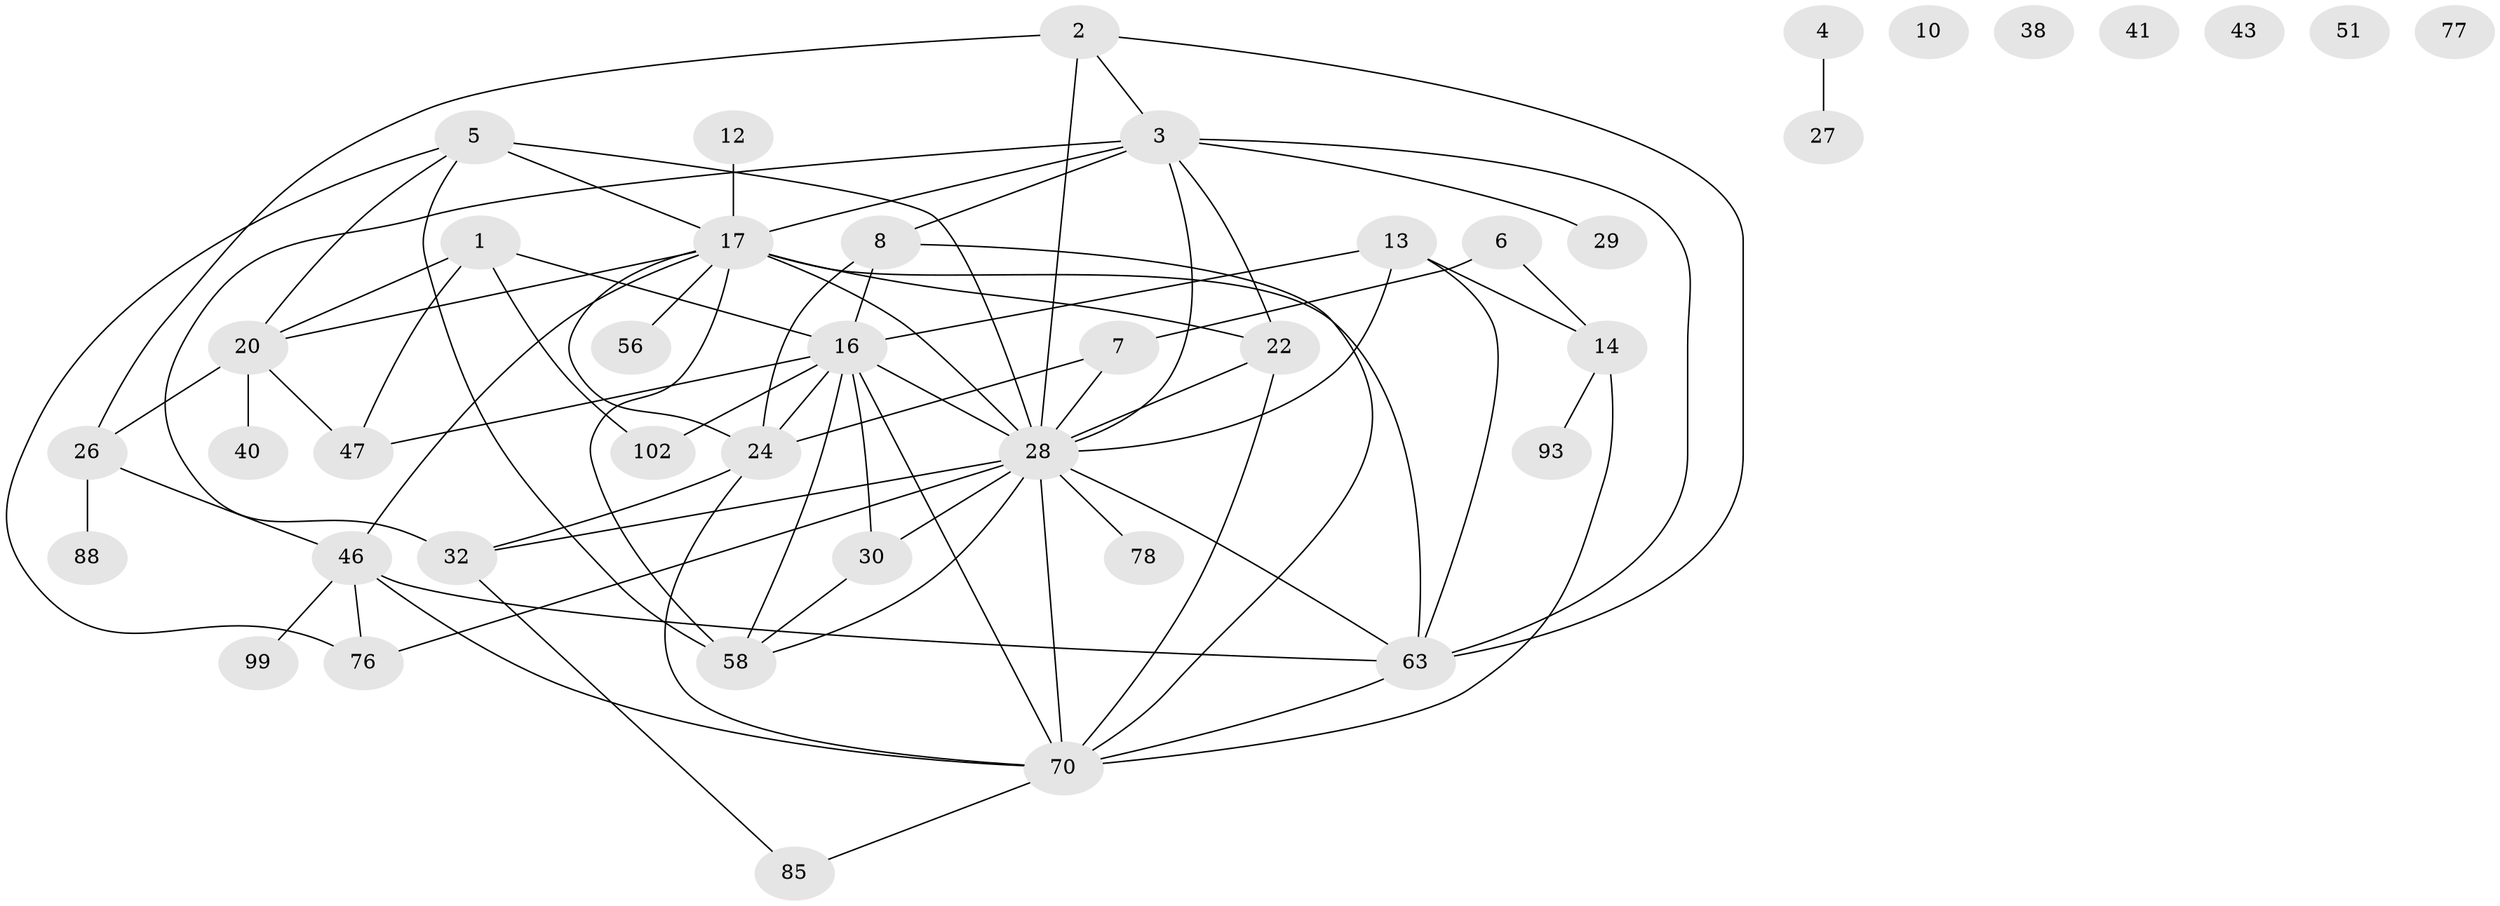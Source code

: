 // original degree distribution, {2: 0.2336448598130841, 3: 0.18691588785046728, 1: 0.18691588785046728, 4: 0.19626168224299065, 5: 0.056074766355140186, 6: 0.056074766355140186, 0: 0.04672897196261682, 7: 0.018691588785046728, 8: 0.018691588785046728}
// Generated by graph-tools (version 1.1) at 2025/16/03/04/25 18:16:31]
// undirected, 42 vertices, 74 edges
graph export_dot {
graph [start="1"]
  node [color=gray90,style=filled];
  1 [super="+84"];
  2 [super="+11+86"];
  3 [super="+33"];
  4;
  5 [super="+18+64+65"];
  6 [super="+55"];
  7 [super="+15"];
  8 [super="+9"];
  10 [super="+62"];
  12 [super="+72"];
  13 [super="+23"];
  14 [super="+103+57+21"];
  16 [super="+59+19+42"];
  17 [super="+75+74+25+48"];
  20 [super="+54"];
  22 [super="+36+44"];
  24 [super="+31"];
  26;
  27 [super="+92"];
  28 [super="+106+53+37"];
  29;
  30 [super="+98"];
  32 [super="+83"];
  38;
  40;
  41;
  43;
  46 [super="+52+101"];
  47;
  51;
  56 [super="+67"];
  58 [super="+66+79"];
  63 [super="+90"];
  70 [super="+97+100"];
  76;
  77;
  78;
  85;
  88 [super="+94"];
  93;
  99;
  102;
  1 -- 20;
  1 -- 102;
  1 -- 47;
  1 -- 16;
  2 -- 63;
  2 -- 26;
  2 -- 3;
  2 -- 28;
  3 -- 22;
  3 -- 8;
  3 -- 28;
  3 -- 29;
  3 -- 63;
  3 -- 32;
  3 -- 17;
  4 -- 27;
  5 -- 20;
  5 -- 28;
  5 -- 17 [weight=2];
  5 -- 58;
  5 -- 76;
  6 -- 14;
  6 -- 7;
  7 -- 24;
  7 -- 28 [weight=2];
  8 -- 16;
  8 -- 24;
  8 -- 70;
  12 -- 17 [weight=4];
  13 -- 63;
  13 -- 28;
  13 -- 16;
  13 -- 14;
  14 -- 93;
  14 -- 70;
  16 -- 24;
  16 -- 58;
  16 -- 102;
  16 -- 47;
  16 -- 28;
  16 -- 70 [weight=2];
  16 -- 30;
  17 -- 56;
  17 -- 20;
  17 -- 22 [weight=2];
  17 -- 63;
  17 -- 58;
  17 -- 24 [weight=2];
  17 -- 28 [weight=4];
  17 -- 46;
  20 -- 40;
  20 -- 26;
  20 -- 47;
  22 -- 28;
  22 -- 70;
  24 -- 32;
  24 -- 70;
  26 -- 88;
  26 -- 46;
  28 -- 78;
  28 -- 63 [weight=2];
  28 -- 76;
  28 -- 58;
  28 -- 32;
  28 -- 70 [weight=2];
  28 -- 30;
  30 -- 58;
  32 -- 85;
  46 -- 76;
  46 -- 99;
  46 -- 70;
  46 -- 63;
  63 -- 70;
  70 -- 85;
}
